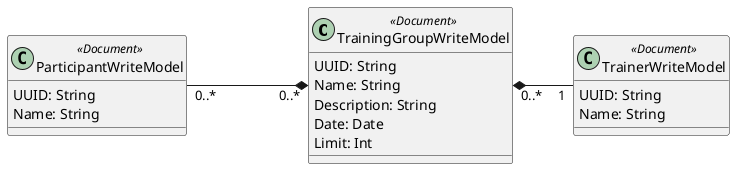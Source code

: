 @startuml
'https://plantuml.com/class-diagram
left to right direction

class TrainingGroupWriteModel <<Document>>  {
    UUID: String
    Name: String
    Description: String
    Date: Date
    Limit: Int
}

class TrainerWriteModel <<Document>>  {
    UUID: String
    Name: String
}
class ParticipantWriteModel <<Document>>  {
    UUID: String
    Name: String
}
TrainingGroupWriteModel "0..*" *-- "1" TrainerWriteModel
TrainingGroupWriteModel "0..*" *--up- "0..*"  ParticipantWriteModel



'class NotificationWriteModel {
'    UUID: String
'     UserUUID: String
'     TrainingUUID: String
'     Title: String
'     Trainer: String
'     Content: String
'     Date: Date
' }

@enduml
